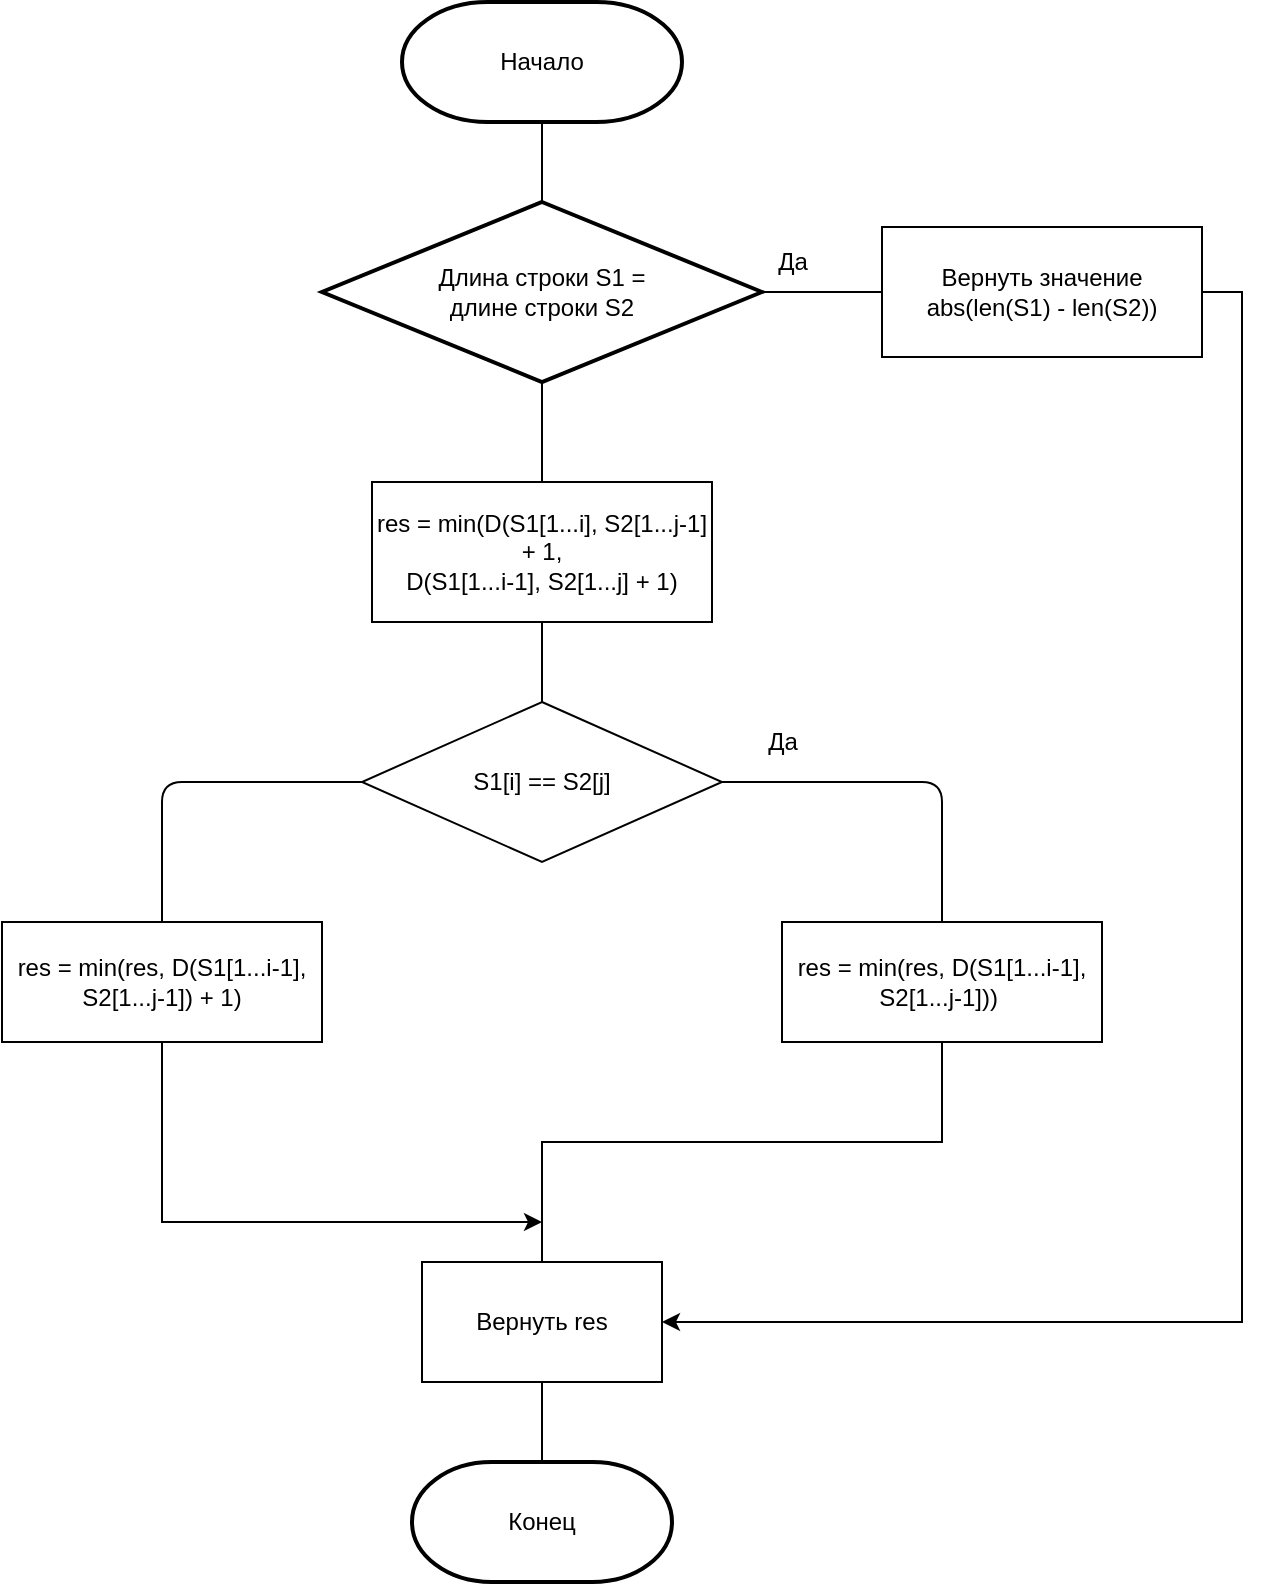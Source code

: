 <mxfile version="13.7.8" type="device"><diagram id="wVMsHOi0a9pi_7-gCN1y" name="Страница 1"><mxGraphModel dx="1955" dy="1035" grid="1" gridSize="10" guides="1" tooltips="1" connect="1" arrows="1" fold="1" page="1" pageScale="1" pageWidth="827" pageHeight="1169" math="0" shadow="0"><root><mxCell id="0"/><mxCell id="1" parent="0"/><mxCell id="W4qvzbd-XpwSPH_SoEpO-3" value="Начало" style="strokeWidth=2;html=1;shape=mxgraph.flowchart.terminator;whiteSpace=wrap;" vertex="1" parent="1"><mxGeometry x="290" y="50" width="140" height="60" as="geometry"/></mxCell><mxCell id="W4qvzbd-XpwSPH_SoEpO-4" value="Длина строки S1 = &lt;br&gt;длине строки S2" style="strokeWidth=2;html=1;shape=mxgraph.flowchart.decision;whiteSpace=wrap;" vertex="1" parent="1"><mxGeometry x="250" y="150" width="220" height="90" as="geometry"/></mxCell><mxCell id="W4qvzbd-XpwSPH_SoEpO-7" value="" style="endArrow=none;html=1;exitX=0.5;exitY=0;exitDx=0;exitDy=0;exitPerimeter=0;entryX=0.5;entryY=1;entryDx=0;entryDy=0;entryPerimeter=0;" edge="1" parent="1" source="W4qvzbd-XpwSPH_SoEpO-4" target="W4qvzbd-XpwSPH_SoEpO-3"><mxGeometry width="50" height="50" relative="1" as="geometry"><mxPoint x="340" y="160" as="sourcePoint"/><mxPoint x="390" y="110" as="targetPoint"/></mxGeometry></mxCell><mxCell id="W4qvzbd-XpwSPH_SoEpO-26" style="edgeStyle=orthogonalEdgeStyle;rounded=0;orthogonalLoop=1;jettySize=auto;html=1;exitX=1;exitY=0.5;exitDx=0;exitDy=0;entryX=1;entryY=0.5;entryDx=0;entryDy=0;" edge="1" parent="1" source="W4qvzbd-XpwSPH_SoEpO-10" target="W4qvzbd-XpwSPH_SoEpO-25"><mxGeometry relative="1" as="geometry"/></mxCell><mxCell id="W4qvzbd-XpwSPH_SoEpO-10" value="Вернуть значение abs(len(S1) - len(S2))" style="rounded=0;whiteSpace=wrap;html=1;" vertex="1" parent="1"><mxGeometry x="530" y="162.5" width="160" height="65" as="geometry"/></mxCell><mxCell id="W4qvzbd-XpwSPH_SoEpO-11" value="" style="endArrow=none;html=1;exitX=1;exitY=0.5;exitDx=0;exitDy=0;exitPerimeter=0;entryX=0;entryY=0.5;entryDx=0;entryDy=0;" edge="1" parent="1" source="W4qvzbd-XpwSPH_SoEpO-4" target="W4qvzbd-XpwSPH_SoEpO-10"><mxGeometry width="50" height="50" relative="1" as="geometry"><mxPoint x="470" y="230" as="sourcePoint"/><mxPoint x="520" y="180" as="targetPoint"/></mxGeometry></mxCell><mxCell id="W4qvzbd-XpwSPH_SoEpO-12" value="Да" style="text;html=1;align=center;verticalAlign=middle;resizable=0;points=[];autosize=1;" vertex="1" parent="1"><mxGeometry x="470" y="170" width="30" height="20" as="geometry"/></mxCell><mxCell id="W4qvzbd-XpwSPH_SoEpO-13" value="res = min(D(S1[1...i], S2[1...j-1]&lt;br/&gt;+ 1,&lt;br/&gt;D(S1[1...i-1], S2[1...j] + 1)" style="whiteSpace=wrap;html=1;" vertex="1" parent="1"><mxGeometry x="275" y="290" width="170" height="70" as="geometry"/></mxCell><mxCell id="W4qvzbd-XpwSPH_SoEpO-14" value="" style="endArrow=none;html=1;exitX=0.5;exitY=0;exitDx=0;exitDy=0;entryX=0.5;entryY=1;entryDx=0;entryDy=0;entryPerimeter=0;" edge="1" parent="1" source="W4qvzbd-XpwSPH_SoEpO-13" target="W4qvzbd-XpwSPH_SoEpO-4"><mxGeometry width="50" height="50" relative="1" as="geometry"><mxPoint x="365" y="269.289" as="sourcePoint"/><mxPoint x="365" y="219.289" as="targetPoint"/></mxGeometry></mxCell><mxCell id="W4qvzbd-XpwSPH_SoEpO-15" value="S1[i] == S2[j]" style="rhombus;whiteSpace=wrap;html=1;" vertex="1" parent="1"><mxGeometry x="270" y="400" width="180" height="80" as="geometry"/></mxCell><mxCell id="W4qvzbd-XpwSPH_SoEpO-16" value="" style="endArrow=none;html=1;exitX=0.5;exitY=0;exitDx=0;exitDy=0;entryX=0.5;entryY=1;entryDx=0;entryDy=0;" edge="1" parent="1" source="W4qvzbd-XpwSPH_SoEpO-15" target="W4qvzbd-XpwSPH_SoEpO-13"><mxGeometry width="50" height="50" relative="1" as="geometry"><mxPoint x="340" y="410" as="sourcePoint"/><mxPoint x="390" y="360" as="targetPoint"/></mxGeometry></mxCell><mxCell id="W4qvzbd-XpwSPH_SoEpO-27" style="edgeStyle=orthogonalEdgeStyle;rounded=0;orthogonalLoop=1;jettySize=auto;html=1;entryX=0.5;entryY=1;entryDx=0;entryDy=0;" edge="1" parent="1" source="W4qvzbd-XpwSPH_SoEpO-17" target="W4qvzbd-XpwSPH_SoEpO-25"><mxGeometry relative="1" as="geometry"><Array as="points"><mxPoint x="560" y="620"/><mxPoint x="360" y="620"/></Array></mxGeometry></mxCell><mxCell id="W4qvzbd-XpwSPH_SoEpO-17" value="res = min(res, D(S1[1...i-1],&lt;br/&gt;S2[1...j-1]))&amp;nbsp;" style="whiteSpace=wrap;html=1;" vertex="1" parent="1"><mxGeometry x="480" y="510" width="160" height="60" as="geometry"/></mxCell><mxCell id="W4qvzbd-XpwSPH_SoEpO-77" style="edgeStyle=orthogonalEdgeStyle;rounded=0;orthogonalLoop=1;jettySize=auto;html=1;" edge="1" parent="1" source="W4qvzbd-XpwSPH_SoEpO-18"><mxGeometry relative="1" as="geometry"><mxPoint x="360" y="660" as="targetPoint"/><Array as="points"><mxPoint x="170" y="660"/></Array></mxGeometry></mxCell><mxCell id="W4qvzbd-XpwSPH_SoEpO-18" value="res = min(res, D(S1[1...i-1],&lt;br/&gt;S2[1...j-1]) + 1)" style="whiteSpace=wrap;html=1;" vertex="1" parent="1"><mxGeometry x="90" y="510" width="160" height="60" as="geometry"/></mxCell><mxCell id="W4qvzbd-XpwSPH_SoEpO-24" value="Да" style="text;html=1;align=center;verticalAlign=middle;resizable=0;points=[];autosize=1;" vertex="1" parent="1"><mxGeometry x="465" y="410" width="30" height="20" as="geometry"/></mxCell><mxCell id="W4qvzbd-XpwSPH_SoEpO-25" value="Вернуть res" style="whiteSpace=wrap;html=1;" vertex="1" parent="1"><mxGeometry x="300" y="680" width="120" height="60" as="geometry"/></mxCell><mxCell id="W4qvzbd-XpwSPH_SoEpO-74" value="" style="endArrow=none;html=1;exitX=0.5;exitY=0;exitDx=0;exitDy=0;entryX=0;entryY=0.5;entryDx=0;entryDy=0;" edge="1" parent="1" source="W4qvzbd-XpwSPH_SoEpO-18" target="W4qvzbd-XpwSPH_SoEpO-15"><mxGeometry width="50" height="50" relative="1" as="geometry"><mxPoint x="560" y="540" as="sourcePoint"/><mxPoint x="610" y="490" as="targetPoint"/><Array as="points"><mxPoint x="170" y="440"/></Array></mxGeometry></mxCell><mxCell id="W4qvzbd-XpwSPH_SoEpO-75" value="" style="endArrow=none;html=1;exitX=0.5;exitY=0;exitDx=0;exitDy=0;entryX=1;entryY=0.5;entryDx=0;entryDy=0;" edge="1" parent="1" source="W4qvzbd-XpwSPH_SoEpO-17" target="W4qvzbd-XpwSPH_SoEpO-15"><mxGeometry width="50" height="50" relative="1" as="geometry"><mxPoint x="530" y="520" as="sourcePoint"/><mxPoint x="580" y="470" as="targetPoint"/><Array as="points"><mxPoint x="560" y="440"/></Array></mxGeometry></mxCell><mxCell id="W4qvzbd-XpwSPH_SoEpO-76" style="edgeStyle=none;rounded=0;orthogonalLoop=1;jettySize=auto;html=1;entryX=0.5;entryY=1;entryDx=0;entryDy=0;" edge="1" parent="1" source="W4qvzbd-XpwSPH_SoEpO-18" target="W4qvzbd-XpwSPH_SoEpO-18"><mxGeometry relative="1" as="geometry"/></mxCell><mxCell id="W4qvzbd-XpwSPH_SoEpO-78" value="Конец" style="strokeWidth=2;html=1;shape=mxgraph.flowchart.terminator;whiteSpace=wrap;" vertex="1" parent="1"><mxGeometry x="295" y="780" width="130" height="60" as="geometry"/></mxCell><mxCell id="W4qvzbd-XpwSPH_SoEpO-79" value="" style="endArrow=none;html=1;exitX=0.5;exitY=0;exitDx=0;exitDy=0;exitPerimeter=0;entryX=0.5;entryY=1;entryDx=0;entryDy=0;" edge="1" parent="1" source="W4qvzbd-XpwSPH_SoEpO-78" target="W4qvzbd-XpwSPH_SoEpO-25"><mxGeometry width="50" height="50" relative="1" as="geometry"><mxPoint x="560" y="610" as="sourcePoint"/><mxPoint x="610" y="560" as="targetPoint"/></mxGeometry></mxCell></root></mxGraphModel></diagram></mxfile>
